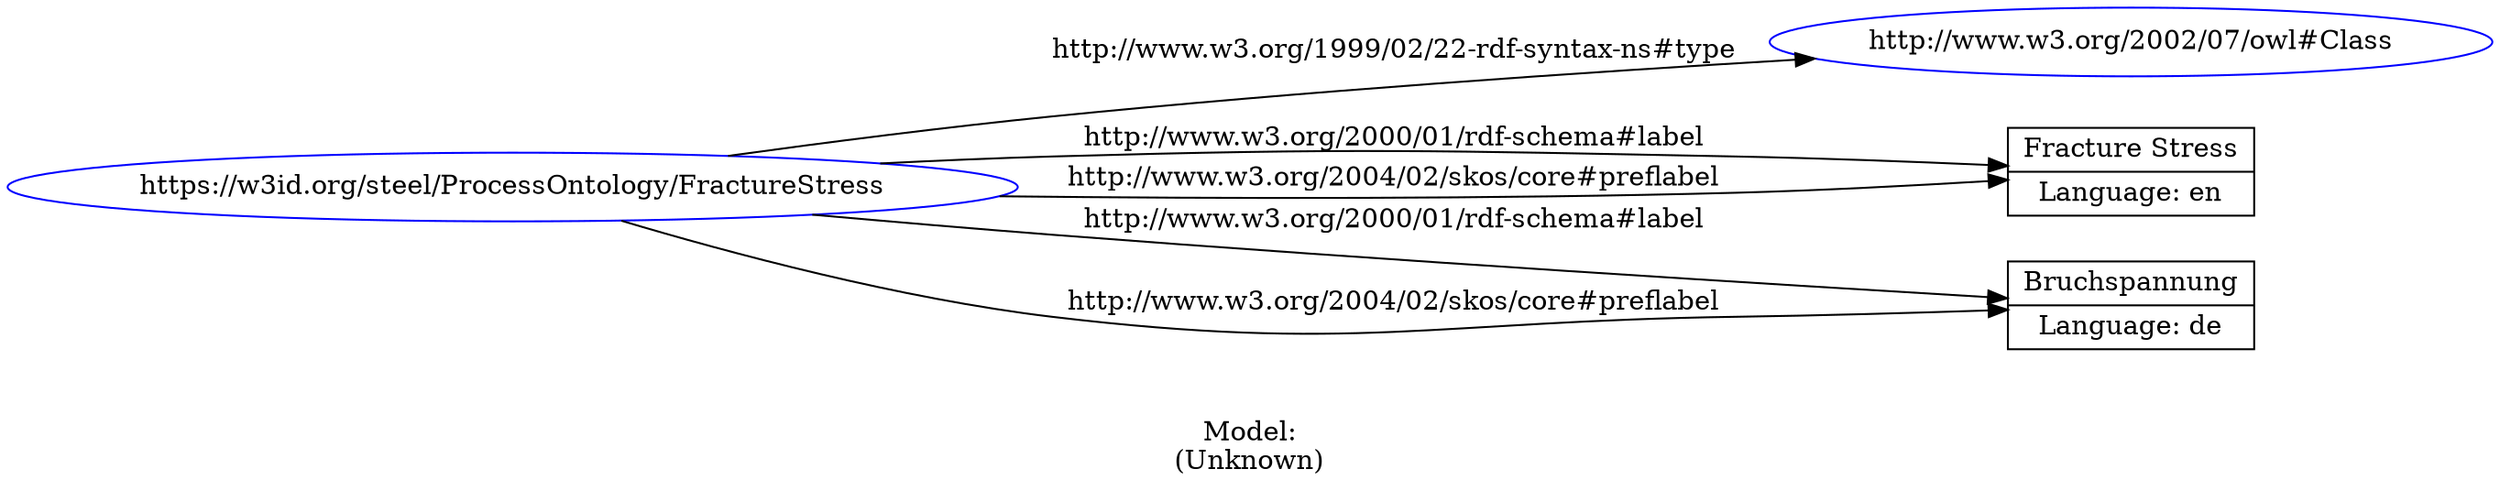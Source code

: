 digraph {
	rankdir = LR;
	charset="utf-8";

	"Rhttps://w3id.org/steel/ProcessOntology/FractureStress" -> "Rhttp://www.w3.org/2002/07/owl#Class" [ label="http://www.w3.org/1999/02/22-rdf-syntax-ns#type" ];
	"Rhttps://w3id.org/steel/ProcessOntology/FractureStress" -> "LFracture Stress|Language: en" [ label="http://www.w3.org/2000/01/rdf-schema#label" ];
	"Rhttps://w3id.org/steel/ProcessOntology/FractureStress" -> "LBruchspannung|Language: de" [ label="http://www.w3.org/2000/01/rdf-schema#label" ];
	"Rhttps://w3id.org/steel/ProcessOntology/FractureStress" -> "LFracture Stress|Language: en" [ label="http://www.w3.org/2004/02/skos/core#preflabel" ];
	"Rhttps://w3id.org/steel/ProcessOntology/FractureStress" -> "LBruchspannung|Language: de" [ label="http://www.w3.org/2004/02/skos/core#preflabel" ];

	// Resources
	"Rhttps://w3id.org/steel/ProcessOntology/FractureStress" [ label="https://w3id.org/steel/ProcessOntology/FractureStress", shape = ellipse, color = blue ];
	"Rhttp://www.w3.org/2002/07/owl#Class" [ label="http://www.w3.org/2002/07/owl#Class", shape = ellipse, color = blue ];

	// Anonymous nodes

	// Literals
	"LFracture Stress|Language: en" [ label="Fracture Stress|Language: en", shape = record ];
	"LBruchspannung|Language: de" [ label="Bruchspannung|Language: de", shape = record ];

	label="\n\nModel:\n(Unknown)";
}
